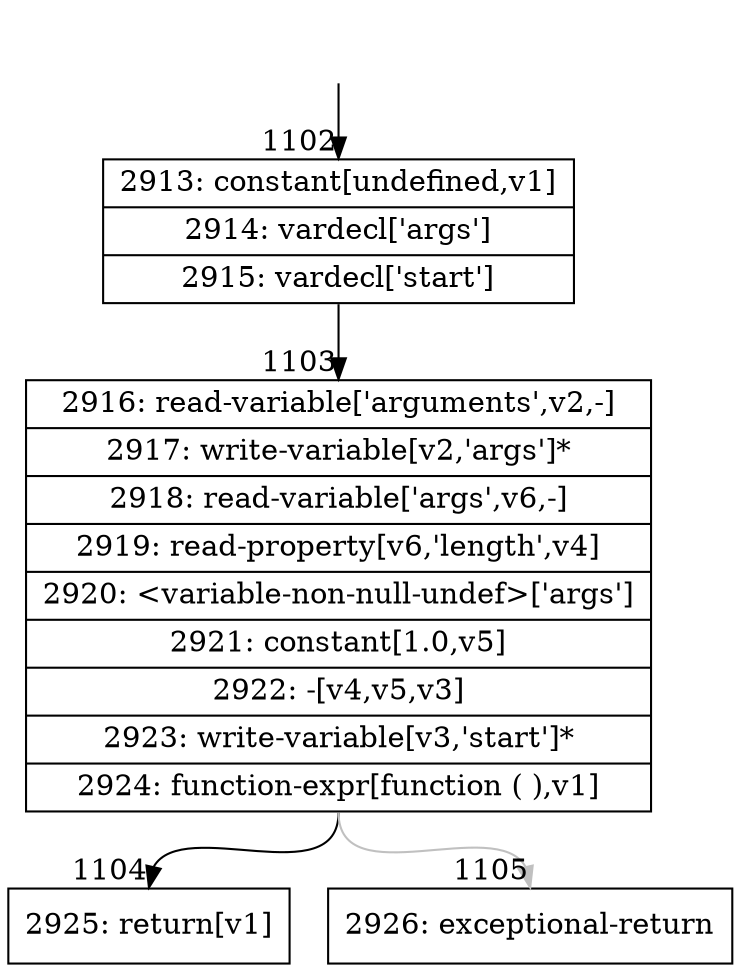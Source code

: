 digraph {
rankdir="TD"
BB_entry92[shape=none,label=""];
BB_entry92 -> BB1102 [tailport=s, headport=n, headlabel="    1102"]
BB1102 [shape=record label="{2913: constant[undefined,v1]|2914: vardecl['args']|2915: vardecl['start']}" ] 
BB1102 -> BB1103 [tailport=s, headport=n, headlabel="      1103"]
BB1103 [shape=record label="{2916: read-variable['arguments',v2,-]|2917: write-variable[v2,'args']*|2918: read-variable['args',v6,-]|2919: read-property[v6,'length',v4]|2920: \<variable-non-null-undef\>['args']|2921: constant[1.0,v5]|2922: -[v4,v5,v3]|2923: write-variable[v3,'start']*|2924: function-expr[function ( ),v1]}" ] 
BB1103 -> BB1104 [tailport=s, headport=n, headlabel="      1104"]
BB1103 -> BB1105 [tailport=s, headport=n, color=gray, headlabel="      1105"]
BB1104 [shape=record label="{2925: return[v1]}" ] 
BB1105 [shape=record label="{2926: exceptional-return}" ] 
//#$~ 876
}
